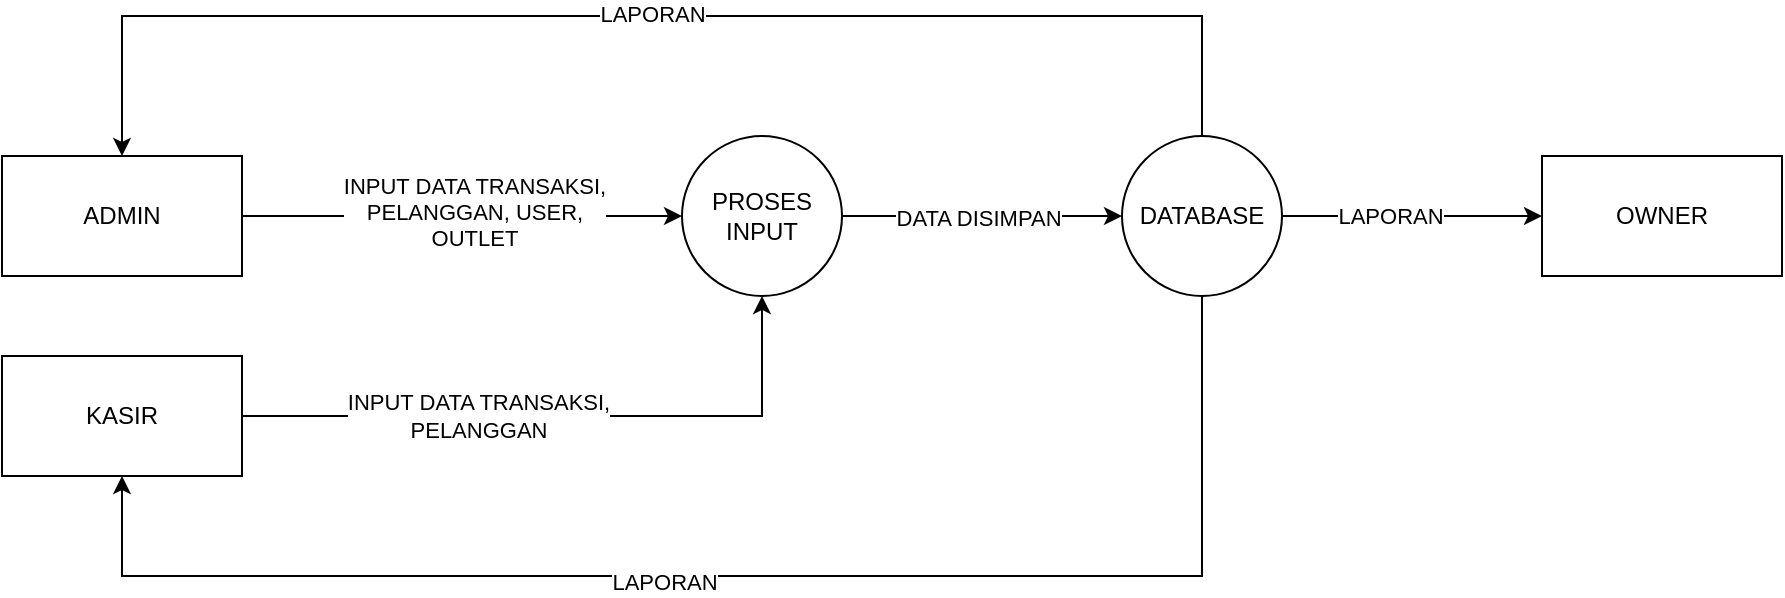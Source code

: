 <mxfile version="26.0.14">
  <diagram name="Page-1" id="qwZ8kWKJCcgUKvAtsBQa">
    <mxGraphModel dx="1120" dy="426" grid="1" gridSize="10" guides="1" tooltips="1" connect="1" arrows="1" fold="1" page="1" pageScale="1" pageWidth="850" pageHeight="1100" math="0" shadow="0">
      <root>
        <mxCell id="0" />
        <mxCell id="1" parent="0" />
        <mxCell id="eIPhhPovpJBlA85TRABr-5" style="edgeStyle=orthogonalEdgeStyle;rounded=0;orthogonalLoop=1;jettySize=auto;html=1;entryX=0;entryY=0.5;entryDx=0;entryDy=0;" edge="1" parent="1" source="eIPhhPovpJBlA85TRABr-1" target="eIPhhPovpJBlA85TRABr-2">
          <mxGeometry relative="1" as="geometry" />
        </mxCell>
        <mxCell id="eIPhhPovpJBlA85TRABr-6" value="INPUT DATA TRANSAKSI,&lt;div&gt;PELANGGAN, USER,&lt;/div&gt;&lt;div&gt;OUTLET&lt;/div&gt;" style="edgeLabel;html=1;align=center;verticalAlign=middle;resizable=0;points=[];" vertex="1" connectable="0" parent="eIPhhPovpJBlA85TRABr-5">
          <mxGeometry x="0.051" y="2" relative="1" as="geometry">
            <mxPoint as="offset" />
          </mxGeometry>
        </mxCell>
        <mxCell id="eIPhhPovpJBlA85TRABr-1" value="ADMIN" style="rounded=0;whiteSpace=wrap;html=1;" vertex="1" parent="1">
          <mxGeometry x="130" y="120" width="120" height="60" as="geometry" />
        </mxCell>
        <mxCell id="eIPhhPovpJBlA85TRABr-10" style="edgeStyle=orthogonalEdgeStyle;rounded=0;orthogonalLoop=1;jettySize=auto;html=1;" edge="1" parent="1" source="eIPhhPovpJBlA85TRABr-2">
          <mxGeometry relative="1" as="geometry">
            <mxPoint x="690" y="150" as="targetPoint" />
          </mxGeometry>
        </mxCell>
        <mxCell id="eIPhhPovpJBlA85TRABr-12" value="DATA DISIMPAN" style="edgeLabel;html=1;align=center;verticalAlign=middle;resizable=0;points=[];" vertex="1" connectable="0" parent="eIPhhPovpJBlA85TRABr-10">
          <mxGeometry x="-0.032" y="-1" relative="1" as="geometry">
            <mxPoint as="offset" />
          </mxGeometry>
        </mxCell>
        <mxCell id="eIPhhPovpJBlA85TRABr-2" value="PROSES&lt;div&gt;INPUT&lt;/div&gt;" style="ellipse;whiteSpace=wrap;html=1;aspect=fixed;" vertex="1" parent="1">
          <mxGeometry x="470" y="110" width="80" height="80" as="geometry" />
        </mxCell>
        <mxCell id="eIPhhPovpJBlA85TRABr-8" style="edgeStyle=orthogonalEdgeStyle;rounded=0;orthogonalLoop=1;jettySize=auto;html=1;entryX=0.5;entryY=1;entryDx=0;entryDy=0;" edge="1" parent="1" source="eIPhhPovpJBlA85TRABr-7" target="eIPhhPovpJBlA85TRABr-2">
          <mxGeometry relative="1" as="geometry" />
        </mxCell>
        <mxCell id="eIPhhPovpJBlA85TRABr-9" value="INPUT DATA TRANSAKSI,&lt;div&gt;PELANGGAN&lt;/div&gt;" style="edgeLabel;html=1;align=center;verticalAlign=middle;resizable=0;points=[];" vertex="1" connectable="0" parent="eIPhhPovpJBlA85TRABr-8">
          <mxGeometry x="-0.263" relative="1" as="geometry">
            <mxPoint as="offset" />
          </mxGeometry>
        </mxCell>
        <mxCell id="eIPhhPovpJBlA85TRABr-7" value="KASIR" style="rounded=0;whiteSpace=wrap;html=1;" vertex="1" parent="1">
          <mxGeometry x="130" y="220" width="120" height="60" as="geometry" />
        </mxCell>
        <mxCell id="eIPhhPovpJBlA85TRABr-13" style="edgeStyle=orthogonalEdgeStyle;rounded=0;orthogonalLoop=1;jettySize=auto;html=1;" edge="1" parent="1" source="eIPhhPovpJBlA85TRABr-11" target="eIPhhPovpJBlA85TRABr-1">
          <mxGeometry relative="1" as="geometry">
            <Array as="points">
              <mxPoint x="730" y="50" />
              <mxPoint x="190" y="50" />
            </Array>
          </mxGeometry>
        </mxCell>
        <mxCell id="eIPhhPovpJBlA85TRABr-14" value="LAPORAN" style="edgeLabel;html=1;align=center;verticalAlign=middle;resizable=0;points=[];" vertex="1" connectable="0" parent="eIPhhPovpJBlA85TRABr-13">
          <mxGeometry y="-1" relative="1" as="geometry">
            <mxPoint as="offset" />
          </mxGeometry>
        </mxCell>
        <mxCell id="eIPhhPovpJBlA85TRABr-15" style="edgeStyle=orthogonalEdgeStyle;rounded=0;orthogonalLoop=1;jettySize=auto;html=1;entryX=0.5;entryY=1;entryDx=0;entryDy=0;" edge="1" parent="1" source="eIPhhPovpJBlA85TRABr-11" target="eIPhhPovpJBlA85TRABr-7">
          <mxGeometry relative="1" as="geometry">
            <Array as="points">
              <mxPoint x="730" y="330" />
              <mxPoint x="190" y="330" />
            </Array>
          </mxGeometry>
        </mxCell>
        <mxCell id="eIPhhPovpJBlA85TRABr-16" value="LAPORAN" style="edgeLabel;html=1;align=center;verticalAlign=middle;resizable=0;points=[];" vertex="1" connectable="0" parent="eIPhhPovpJBlA85TRABr-15">
          <mxGeometry x="0.12" y="3" relative="1" as="geometry">
            <mxPoint as="offset" />
          </mxGeometry>
        </mxCell>
        <mxCell id="eIPhhPovpJBlA85TRABr-18" style="edgeStyle=orthogonalEdgeStyle;rounded=0;orthogonalLoop=1;jettySize=auto;html=1;" edge="1" parent="1" source="eIPhhPovpJBlA85TRABr-11" target="eIPhhPovpJBlA85TRABr-17">
          <mxGeometry relative="1" as="geometry" />
        </mxCell>
        <mxCell id="eIPhhPovpJBlA85TRABr-19" value="LAPORAN" style="edgeLabel;html=1;align=center;verticalAlign=middle;resizable=0;points=[];" vertex="1" connectable="0" parent="eIPhhPovpJBlA85TRABr-18">
          <mxGeometry x="-0.169" relative="1" as="geometry">
            <mxPoint as="offset" />
          </mxGeometry>
        </mxCell>
        <mxCell id="eIPhhPovpJBlA85TRABr-11" value="DATABASE" style="ellipse;whiteSpace=wrap;html=1;aspect=fixed;" vertex="1" parent="1">
          <mxGeometry x="690" y="110" width="80" height="80" as="geometry" />
        </mxCell>
        <mxCell id="eIPhhPovpJBlA85TRABr-17" value="OWNER" style="rounded=0;whiteSpace=wrap;html=1;" vertex="1" parent="1">
          <mxGeometry x="900" y="120" width="120" height="60" as="geometry" />
        </mxCell>
      </root>
    </mxGraphModel>
  </diagram>
</mxfile>

